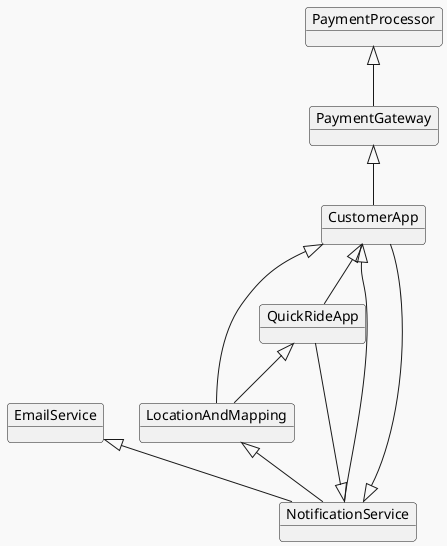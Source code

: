 @startuml
!theme mars
object "CustomerApp" as CA
object "QuickRideApp" as RA
object "LocationAndMapping" as DS
object "PaymentGateway" as PG
object "NotificationService" as NS
object "PaymentProcessor" as PP
object "EmailService" as ES

NS <|-- CA
PG <|-- CA
NS <|-- RA
CA <|-- RA
CA <|-- DS
RA <|-- DS
PP <|-- PG
ES <|-- NS
CA <|-- NS
DS <|-- NS

@enduml